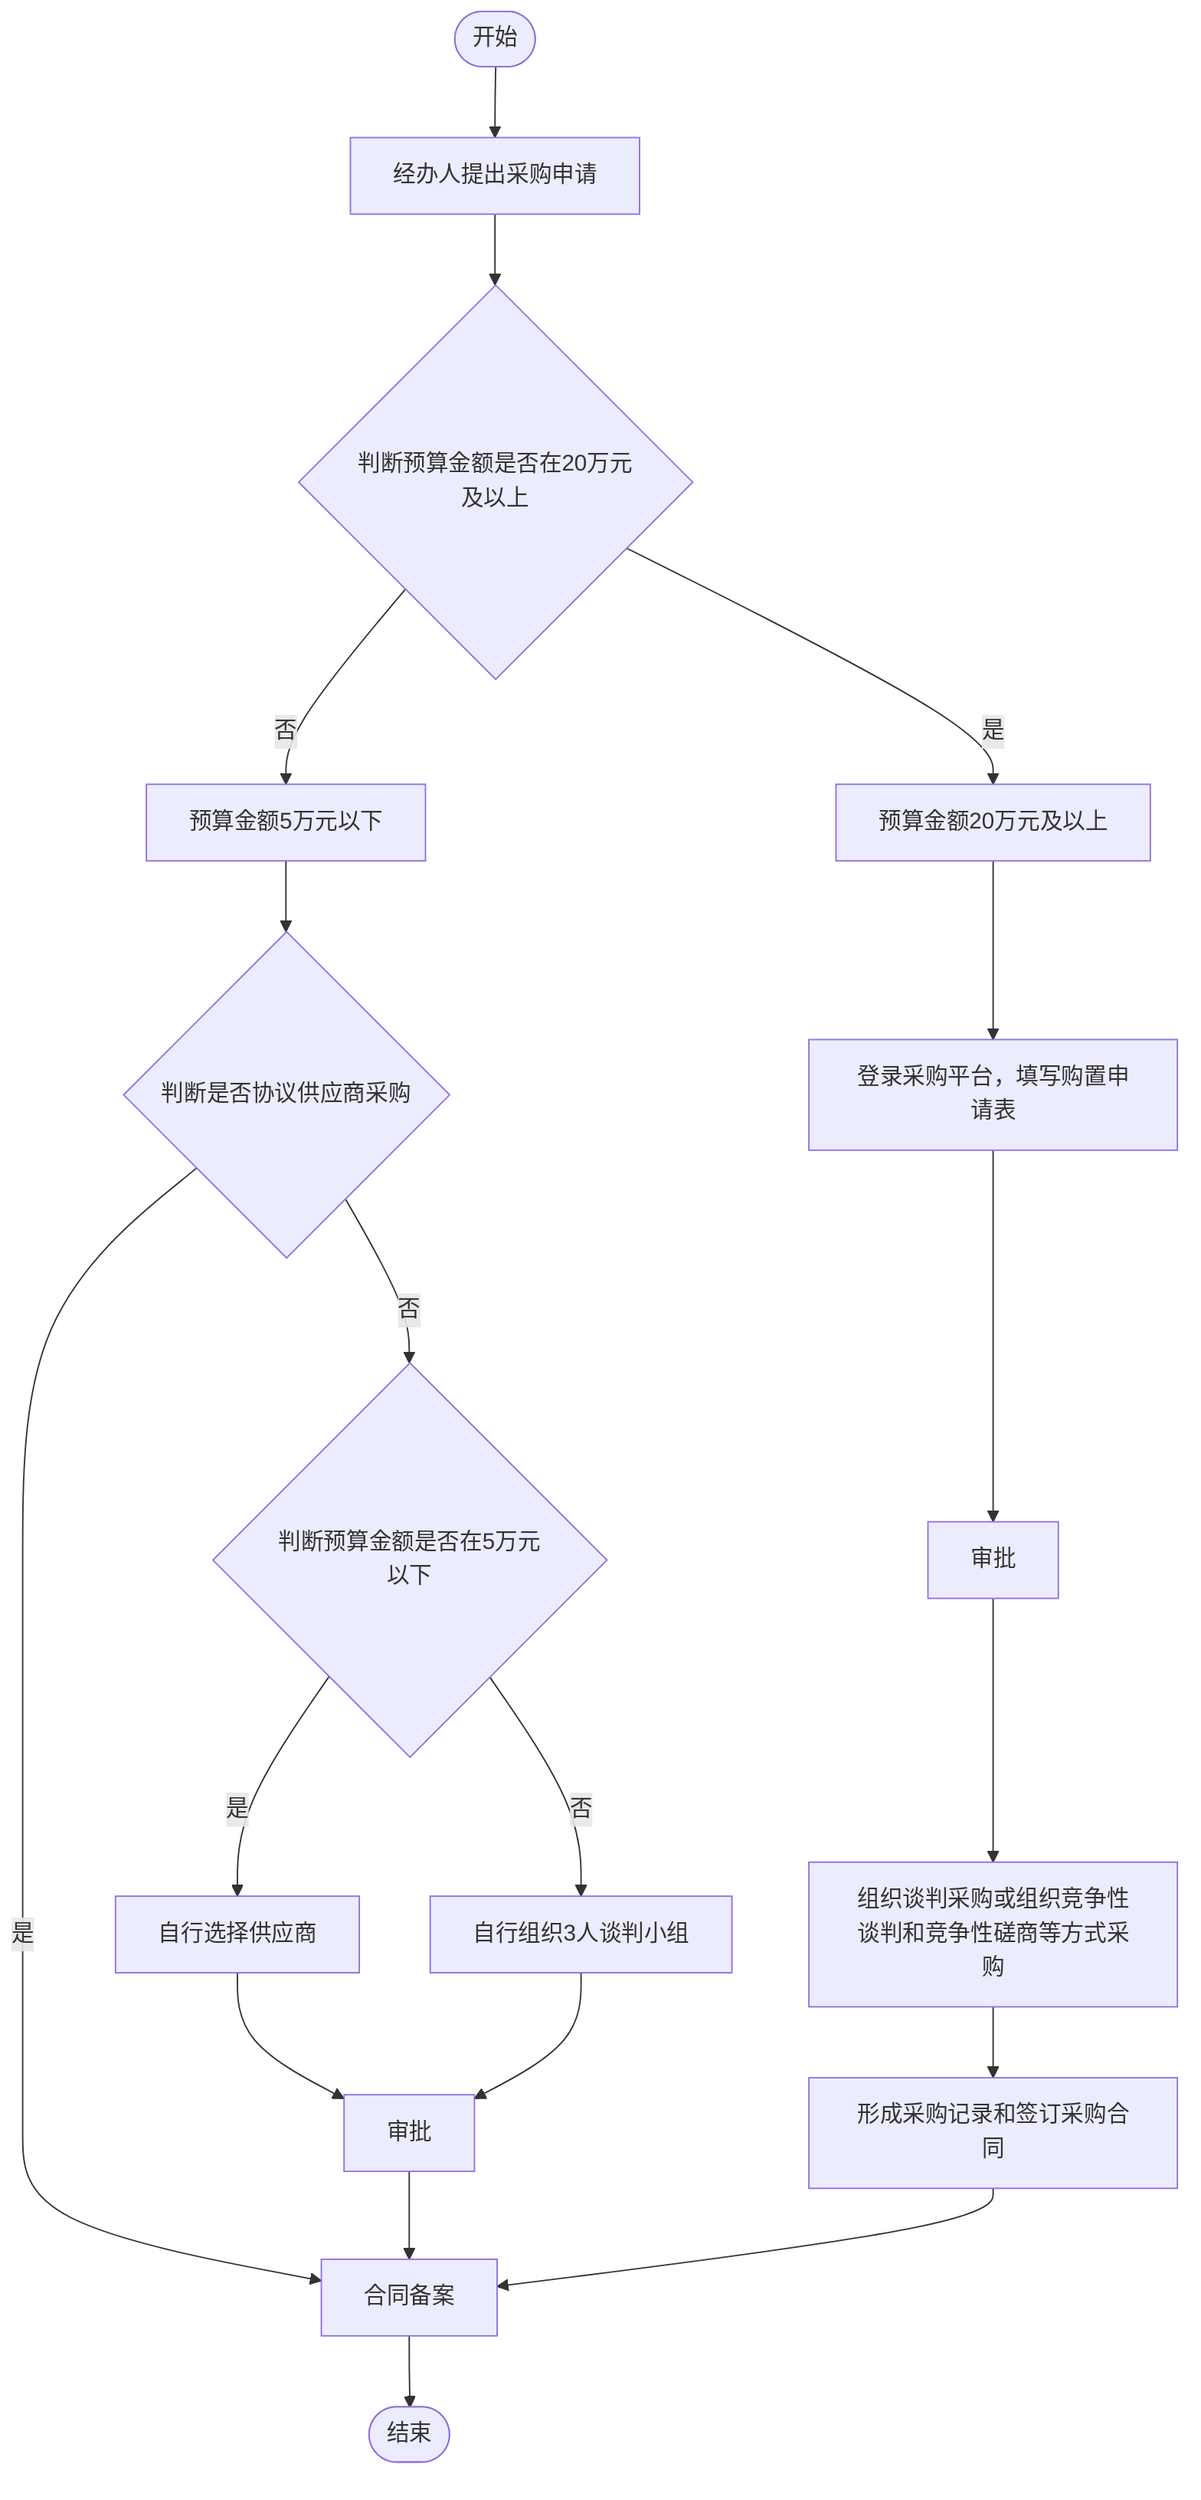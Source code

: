 flowchart TD
    Start(["开始"]) --> P1["经办人提出采购申请"]
    P1 --> P2{"判断预算金额是否在20万元及以上"}
    P2 --是--> P3["预算金额20万元及以上"]
    P2 --否--> P4["预算金额5万元以下"]
    P4 --> P5{"判断是否协议供应商采购"}
    P5 --是--> P6["合同备案"]
    P5 --否--> P7{"判断预算金额是否在5万元以下"}
    P7 --是--> P8["自行选择供应商"] --> P9["审批"] --> P6
    P7 --否--> P10["自行组织3人谈判小组"] --> P9
    P3 --> P11["登录采购平台，填写购置申请表"] --> P12["审批"] --> P13["组织谈判采购或组织竞争性谈判和竞争性磋商等方式采购"] --> P14["形成采购记录和签订采购合同"] --> P6
    P6 --> End(["结束"])